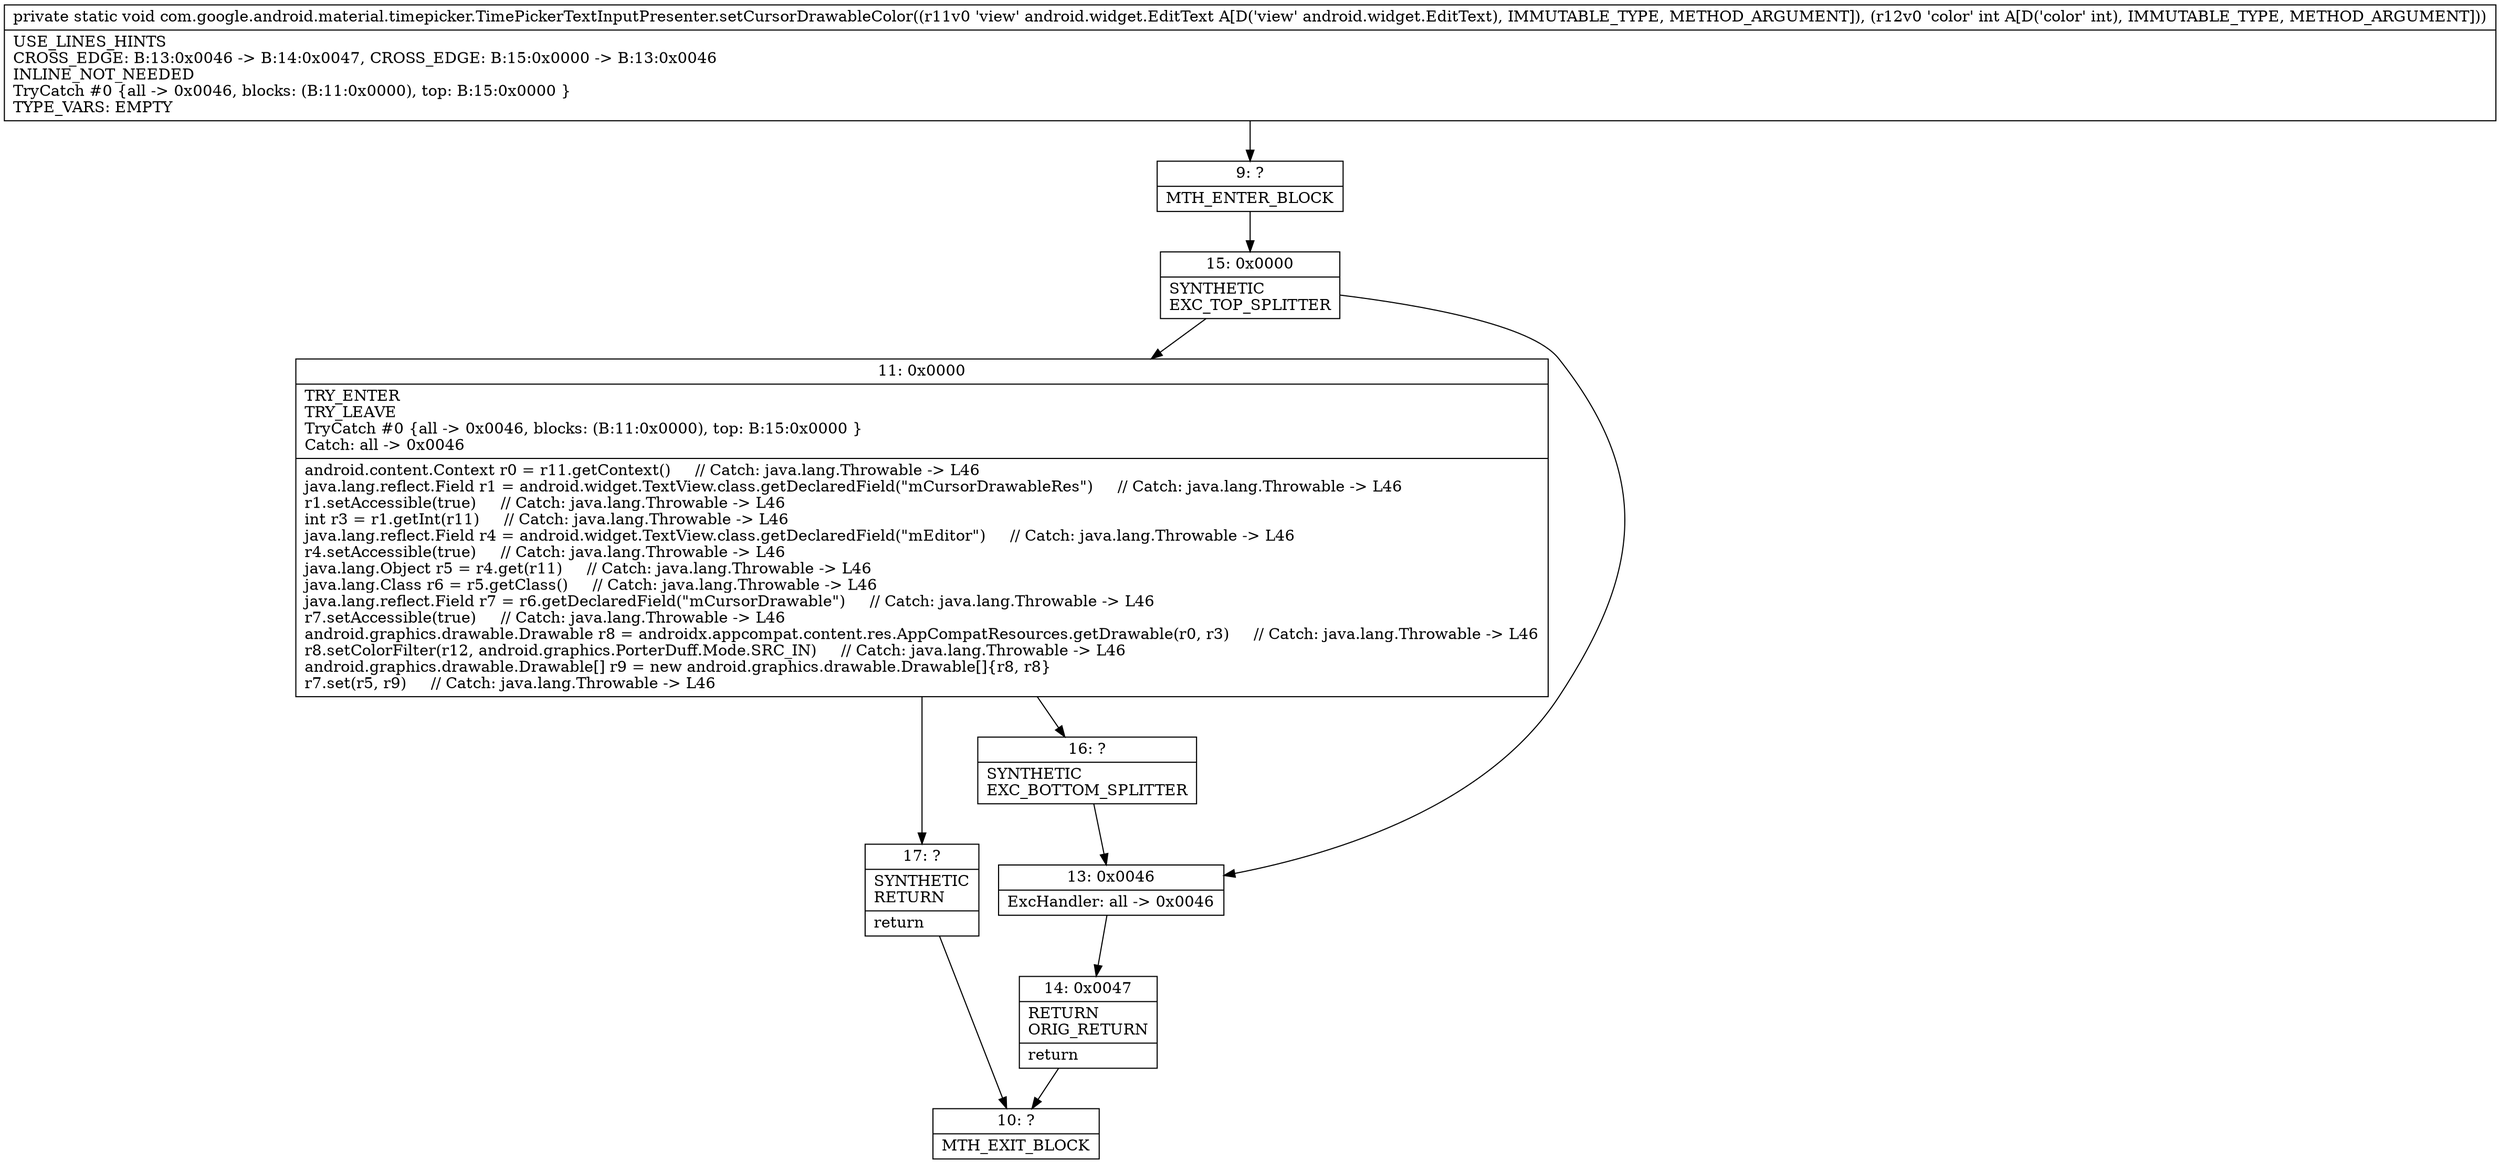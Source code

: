 digraph "CFG forcom.google.android.material.timepicker.TimePickerTextInputPresenter.setCursorDrawableColor(Landroid\/widget\/EditText;I)V" {
Node_9 [shape=record,label="{9\:\ ?|MTH_ENTER_BLOCK\l}"];
Node_15 [shape=record,label="{15\:\ 0x0000|SYNTHETIC\lEXC_TOP_SPLITTER\l}"];
Node_11 [shape=record,label="{11\:\ 0x0000|TRY_ENTER\lTRY_LEAVE\lTryCatch #0 \{all \-\> 0x0046, blocks: (B:11:0x0000), top: B:15:0x0000 \}\lCatch: all \-\> 0x0046\l|android.content.Context r0 = r11.getContext()     \/\/ Catch: java.lang.Throwable \-\> L46\ljava.lang.reflect.Field r1 = android.widget.TextView.class.getDeclaredField(\"mCursorDrawableRes\")     \/\/ Catch: java.lang.Throwable \-\> L46\lr1.setAccessible(true)     \/\/ Catch: java.lang.Throwable \-\> L46\lint r3 = r1.getInt(r11)     \/\/ Catch: java.lang.Throwable \-\> L46\ljava.lang.reflect.Field r4 = android.widget.TextView.class.getDeclaredField(\"mEditor\")     \/\/ Catch: java.lang.Throwable \-\> L46\lr4.setAccessible(true)     \/\/ Catch: java.lang.Throwable \-\> L46\ljava.lang.Object r5 = r4.get(r11)     \/\/ Catch: java.lang.Throwable \-\> L46\ljava.lang.Class r6 = r5.getClass()     \/\/ Catch: java.lang.Throwable \-\> L46\ljava.lang.reflect.Field r7 = r6.getDeclaredField(\"mCursorDrawable\")     \/\/ Catch: java.lang.Throwable \-\> L46\lr7.setAccessible(true)     \/\/ Catch: java.lang.Throwable \-\> L46\landroid.graphics.drawable.Drawable r8 = androidx.appcompat.content.res.AppCompatResources.getDrawable(r0, r3)     \/\/ Catch: java.lang.Throwable \-\> L46\lr8.setColorFilter(r12, android.graphics.PorterDuff.Mode.SRC_IN)     \/\/ Catch: java.lang.Throwable \-\> L46\landroid.graphics.drawable.Drawable[] r9 = new android.graphics.drawable.Drawable[]\{r8, r8\}\lr7.set(r5, r9)     \/\/ Catch: java.lang.Throwable \-\> L46\l}"];
Node_16 [shape=record,label="{16\:\ ?|SYNTHETIC\lEXC_BOTTOM_SPLITTER\l}"];
Node_17 [shape=record,label="{17\:\ ?|SYNTHETIC\lRETURN\l|return\l}"];
Node_10 [shape=record,label="{10\:\ ?|MTH_EXIT_BLOCK\l}"];
Node_13 [shape=record,label="{13\:\ 0x0046|ExcHandler: all \-\> 0x0046\l}"];
Node_14 [shape=record,label="{14\:\ 0x0047|RETURN\lORIG_RETURN\l|return\l}"];
MethodNode[shape=record,label="{private static void com.google.android.material.timepicker.TimePickerTextInputPresenter.setCursorDrawableColor((r11v0 'view' android.widget.EditText A[D('view' android.widget.EditText), IMMUTABLE_TYPE, METHOD_ARGUMENT]), (r12v0 'color' int A[D('color' int), IMMUTABLE_TYPE, METHOD_ARGUMENT]))  | USE_LINES_HINTS\lCROSS_EDGE: B:13:0x0046 \-\> B:14:0x0047, CROSS_EDGE: B:15:0x0000 \-\> B:13:0x0046\lINLINE_NOT_NEEDED\lTryCatch #0 \{all \-\> 0x0046, blocks: (B:11:0x0000), top: B:15:0x0000 \}\lTYPE_VARS: EMPTY\l}"];
MethodNode -> Node_9;Node_9 -> Node_15;
Node_15 -> Node_11;
Node_15 -> Node_13;
Node_11 -> Node_16;
Node_11 -> Node_17;
Node_16 -> Node_13;
Node_17 -> Node_10;
Node_13 -> Node_14;
Node_14 -> Node_10;
}

